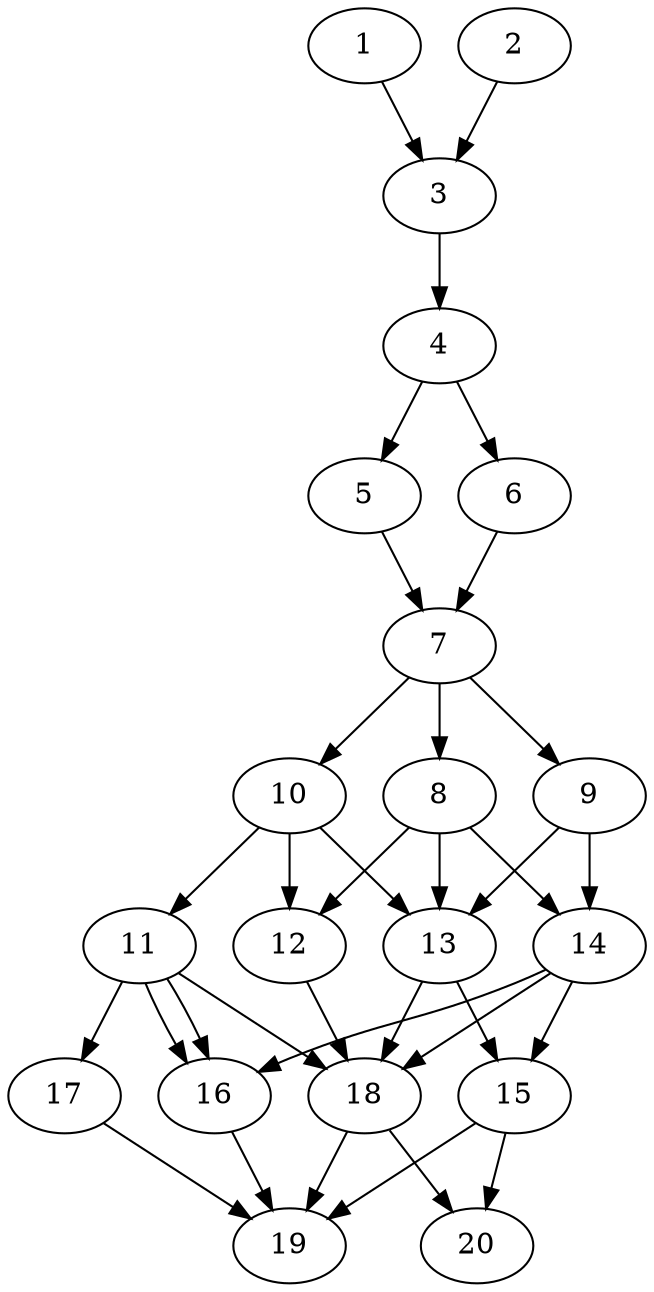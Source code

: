 // DAG automatically generated by daggen at Tue Aug  6 16:20:30 2019
// ./daggen --dot -n 20 --ccr 0.3 --fat 0.4 --regular 0.5 --density 0.9 --mindata 5242880 --maxdata 52428800 
digraph G {
  1 [size="76257280", alpha="0.04", expect_size="22877184"] 
  1 -> 3 [size ="22877184"]
  2 [size="50169173", alpha="0.15", expect_size="15050752"] 
  2 -> 3 [size ="15050752"]
  3 [size="92815360", alpha="0.05", expect_size="27844608"] 
  3 -> 4 [size ="27844608"]
  4 [size="127191040", alpha="0.12", expect_size="38157312"] 
  4 -> 5 [size ="38157312"]
  4 -> 6 [size ="38157312"]
  5 [size="46844587", alpha="0.07", expect_size="14053376"] 
  5 -> 7 [size ="14053376"]
  6 [size="70597973", alpha="0.10", expect_size="21179392"] 
  6 -> 7 [size ="21179392"]
  7 [size="126238720", alpha="0.16", expect_size="37871616"] 
  7 -> 8 [size ="37871616"]
  7 -> 9 [size ="37871616"]
  7 -> 10 [size ="37871616"]
  8 [size="58419200", alpha="0.18", expect_size="17525760"] 
  8 -> 12 [size ="17525760"]
  8 -> 13 [size ="17525760"]
  8 -> 14 [size ="17525760"]
  9 [size="73393493", alpha="0.19", expect_size="22018048"] 
  9 -> 13 [size ="22018048"]
  9 -> 14 [size ="22018048"]
  10 [size="34730667", alpha="0.18", expect_size="10419200"] 
  10 -> 11 [size ="10419200"]
  10 -> 12 [size ="10419200"]
  10 -> 13 [size ="10419200"]
  11 [size="140427947", alpha="0.17", expect_size="42128384"] 
  11 -> 16 [size ="42128384"]
  11 -> 16 [size ="42128384"]
  11 -> 17 [size ="42128384"]
  11 -> 18 [size ="42128384"]
  12 [size="169345707", alpha="0.11", expect_size="50803712"] 
  12 -> 18 [size ="50803712"]
  13 [size="128344747", alpha="0.09", expect_size="38503424"] 
  13 -> 15 [size ="38503424"]
  13 -> 18 [size ="38503424"]
  14 [size="164085760", alpha="0.00", expect_size="49225728"] 
  14 -> 15 [size ="49225728"]
  14 -> 16 [size ="49225728"]
  14 -> 18 [size ="49225728"]
  15 [size="100276907", alpha="0.18", expect_size="30083072"] 
  15 -> 19 [size ="30083072"]
  15 -> 20 [size ="30083072"]
  16 [size="158706347", alpha="0.14", expect_size="47611904"] 
  16 -> 19 [size ="47611904"]
  17 [size="83862187", alpha="0.08", expect_size="25158656"] 
  17 -> 19 [size ="25158656"]
  18 [size="56128853", alpha="0.10", expect_size="16838656"] 
  18 -> 19 [size ="16838656"]
  18 -> 20 [size ="16838656"]
  19 [size="38519467", alpha="0.19", expect_size="11555840"] 
  20 [size="28678827", alpha="0.06", expect_size="8603648"] 
}
